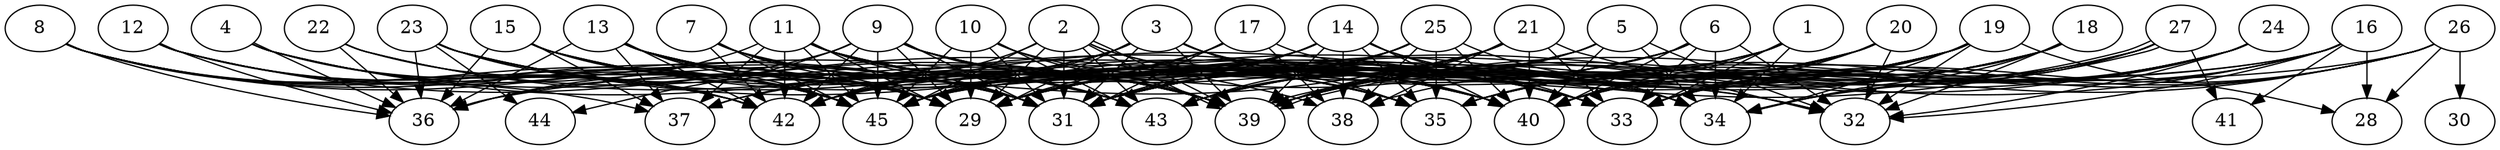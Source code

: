 // DAG automatically generated by daggen at Thu Oct  3 14:07:24 2019
// ./daggen --dot -n 45 --ccr 0.5 --fat 0.9 --regular 0.9 --density 0.9 --mindata 5242880 --maxdata 52428800 
digraph G {
  1 [size="32729088", alpha="0.01", expect_size="16364544"] 
  1 -> 29 [size ="16364544"]
  1 -> 31 [size ="16364544"]
  1 -> 33 [size ="16364544"]
  1 -> 34 [size ="16364544"]
  1 -> 39 [size ="16364544"]
  1 -> 40 [size ="16364544"]
  2 [size="75270144", alpha="0.02", expect_size="37635072"] 
  2 -> 29 [size ="37635072"]
  2 -> 31 [size ="37635072"]
  2 -> 33 [size ="37635072"]
  2 -> 39 [size ="37635072"]
  2 -> 39 [size ="37635072"]
  2 -> 40 [size ="37635072"]
  2 -> 42 [size ="37635072"]
  2 -> 43 [size ="37635072"]
  2 -> 45 [size ="37635072"]
  3 [size="68825088", alpha="0.15", expect_size="34412544"] 
  3 -> 29 [size ="34412544"]
  3 -> 31 [size ="34412544"]
  3 -> 32 [size ="34412544"]
  3 -> 33 [size ="34412544"]
  3 -> 35 [size ="34412544"]
  3 -> 37 [size ="34412544"]
  3 -> 39 [size ="34412544"]
  3 -> 40 [size ="34412544"]
  3 -> 42 [size ="34412544"]
  3 -> 45 [size ="34412544"]
  4 [size="39143424", alpha="0.19", expect_size="19571712"] 
  4 -> 31 [size ="19571712"]
  4 -> 36 [size ="19571712"]
  4 -> 39 [size ="19571712"]
  4 -> 40 [size ="19571712"]
  4 -> 42 [size ="19571712"]
  4 -> 45 [size ="19571712"]
  5 [size="78919680", alpha="0.15", expect_size="39459840"] 
  5 -> 32 [size ="39459840"]
  5 -> 34 [size ="39459840"]
  5 -> 37 [size ="39459840"]
  5 -> 39 [size ="39459840"]
  5 -> 40 [size ="39459840"]
  5 -> 45 [size ="39459840"]
  6 [size="24952832", alpha="0.15", expect_size="12476416"] 
  6 -> 29 [size ="12476416"]
  6 -> 31 [size ="12476416"]
  6 -> 32 [size ="12476416"]
  6 -> 33 [size ="12476416"]
  6 -> 34 [size ="12476416"]
  6 -> 39 [size ="12476416"]
  6 -> 40 [size ="12476416"]
  6 -> 43 [size ="12476416"]
  6 -> 45 [size ="12476416"]
  7 [size="24969216", alpha="0.15", expect_size="12484608"] 
  7 -> 29 [size ="12484608"]
  7 -> 31 [size ="12484608"]
  7 -> 40 [size ="12484608"]
  7 -> 42 [size ="12484608"]
  7 -> 43 [size ="12484608"]
  7 -> 45 [size ="12484608"]
  8 [size="11143168", alpha="0.06", expect_size="5571584"] 
  8 -> 29 [size ="5571584"]
  8 -> 31 [size ="5571584"]
  8 -> 36 [size ="5571584"]
  8 -> 37 [size ="5571584"]
  8 -> 42 [size ="5571584"]
  8 -> 43 [size ="5571584"]
  8 -> 45 [size ="5571584"]
  9 [size="30871552", alpha="0.12", expect_size="15435776"] 
  9 -> 29 [size ="15435776"]
  9 -> 31 [size ="15435776"]
  9 -> 33 [size ="15435776"]
  9 -> 34 [size ="15435776"]
  9 -> 35 [size ="15435776"]
  9 -> 36 [size ="15435776"]
  9 -> 39 [size ="15435776"]
  9 -> 40 [size ="15435776"]
  9 -> 42 [size ="15435776"]
  9 -> 44 [size ="15435776"]
  9 -> 45 [size ="15435776"]
  10 [size="53389312", alpha="0.12", expect_size="26694656"] 
  10 -> 29 [size ="26694656"]
  10 -> 31 [size ="26694656"]
  10 -> 35 [size ="26694656"]
  10 -> 39 [size ="26694656"]
  10 -> 43 [size ="26694656"]
  10 -> 45 [size ="26694656"]
  11 [size="73973760", alpha="0.18", expect_size="36986880"] 
  11 -> 29 [size ="36986880"]
  11 -> 31 [size ="36986880"]
  11 -> 33 [size ="36986880"]
  11 -> 35 [size ="36986880"]
  11 -> 36 [size ="36986880"]
  11 -> 37 [size ="36986880"]
  11 -> 39 [size ="36986880"]
  11 -> 40 [size ="36986880"]
  11 -> 42 [size ="36986880"]
  11 -> 43 [size ="36986880"]
  11 -> 45 [size ="36986880"]
  12 [size="77289472", alpha="0.10", expect_size="38644736"] 
  12 -> 29 [size ="38644736"]
  12 -> 31 [size ="38644736"]
  12 -> 36 [size ="38644736"]
  12 -> 38 [size ="38644736"]
  12 -> 42 [size ="38644736"]
  12 -> 45 [size ="38644736"]
  13 [size="84666368", alpha="0.20", expect_size="42333184"] 
  13 -> 29 [size ="42333184"]
  13 -> 31 [size ="42333184"]
  13 -> 33 [size ="42333184"]
  13 -> 35 [size ="42333184"]
  13 -> 36 [size ="42333184"]
  13 -> 37 [size ="42333184"]
  13 -> 39 [size ="42333184"]
  13 -> 40 [size ="42333184"]
  13 -> 42 [size ="42333184"]
  13 -> 45 [size ="42333184"]
  14 [size="61601792", alpha="0.03", expect_size="30800896"] 
  14 -> 29 [size ="30800896"]
  14 -> 31 [size ="30800896"]
  14 -> 33 [size ="30800896"]
  14 -> 34 [size ="30800896"]
  14 -> 35 [size ="30800896"]
  14 -> 38 [size ="30800896"]
  14 -> 39 [size ="30800896"]
  14 -> 40 [size ="30800896"]
  14 -> 42 [size ="30800896"]
  14 -> 45 [size ="30800896"]
  15 [size="55980032", alpha="0.16", expect_size="27990016"] 
  15 -> 29 [size ="27990016"]
  15 -> 31 [size ="27990016"]
  15 -> 33 [size ="27990016"]
  15 -> 35 [size ="27990016"]
  15 -> 36 [size ="27990016"]
  15 -> 37 [size ="27990016"]
  15 -> 39 [size ="27990016"]
  15 -> 45 [size ="27990016"]
  16 [size="33802240", alpha="0.16", expect_size="16901120"] 
  16 -> 28 [size ="16901120"]
  16 -> 31 [size ="16901120"]
  16 -> 32 [size ="16901120"]
  16 -> 33 [size ="16901120"]
  16 -> 35 [size ="16901120"]
  16 -> 41 [size ="16901120"]
  16 -> 42 [size ="16901120"]
  16 -> 45 [size ="16901120"]
  17 [size="11241472", alpha="0.07", expect_size="5620736"] 
  17 -> 29 [size ="5620736"]
  17 -> 31 [size ="5620736"]
  17 -> 32 [size ="5620736"]
  17 -> 38 [size ="5620736"]
  17 -> 45 [size ="5620736"]
  18 [size="79677440", alpha="0.01", expect_size="39838720"] 
  18 -> 29 [size ="39838720"]
  18 -> 31 [size ="39838720"]
  18 -> 32 [size ="39838720"]
  18 -> 33 [size ="39838720"]
  18 -> 34 [size ="39838720"]
  18 -> 40 [size ="39838720"]
  18 -> 43 [size ="39838720"]
  19 [size="11259904", alpha="0.16", expect_size="5629952"] 
  19 -> 28 [size ="5629952"]
  19 -> 29 [size ="5629952"]
  19 -> 31 [size ="5629952"]
  19 -> 32 [size ="5629952"]
  19 -> 33 [size ="5629952"]
  19 -> 34 [size ="5629952"]
  19 -> 38 [size ="5629952"]
  19 -> 40 [size ="5629952"]
  19 -> 43 [size ="5629952"]
  19 -> 45 [size ="5629952"]
  20 [size="65589248", alpha="0.17", expect_size="32794624"] 
  20 -> 29 [size ="32794624"]
  20 -> 31 [size ="32794624"]
  20 -> 32 [size ="32794624"]
  20 -> 33 [size ="32794624"]
  20 -> 35 [size ="32794624"]
  20 -> 39 [size ="32794624"]
  20 -> 40 [size ="32794624"]
  21 [size="26445824", alpha="0.02", expect_size="13222912"] 
  21 -> 32 [size ="13222912"]
  21 -> 33 [size ="13222912"]
  21 -> 36 [size ="13222912"]
  21 -> 38 [size ="13222912"]
  21 -> 39 [size ="13222912"]
  21 -> 40 [size ="13222912"]
  21 -> 43 [size ="13222912"]
  21 -> 45 [size ="13222912"]
  22 [size="16324608", alpha="0.02", expect_size="8162304"] 
  22 -> 35 [size ="8162304"]
  22 -> 36 [size ="8162304"]
  22 -> 39 [size ="8162304"]
  22 -> 45 [size ="8162304"]
  23 [size="63830016", alpha="0.13", expect_size="31915008"] 
  23 -> 34 [size ="31915008"]
  23 -> 36 [size ="31915008"]
  23 -> 39 [size ="31915008"]
  23 -> 40 [size ="31915008"]
  23 -> 42 [size ="31915008"]
  23 -> 44 [size ="31915008"]
  23 -> 45 [size ="31915008"]
  24 [size="62304256", alpha="0.11", expect_size="31152128"] 
  24 -> 31 [size ="31152128"]
  24 -> 32 [size ="31152128"]
  24 -> 34 [size ="31152128"]
  24 -> 35 [size ="31152128"]
  24 -> 39 [size ="31152128"]
  24 -> 40 [size ="31152128"]
  25 [size="75137024", alpha="0.03", expect_size="37568512"] 
  25 -> 29 [size ="37568512"]
  25 -> 31 [size ="37568512"]
  25 -> 34 [size ="37568512"]
  25 -> 35 [size ="37568512"]
  25 -> 38 [size ="37568512"]
  25 -> 40 [size ="37568512"]
  25 -> 43 [size ="37568512"]
  25 -> 45 [size ="37568512"]
  26 [size="54915072", alpha="0.18", expect_size="27457536"] 
  26 -> 28 [size ="27457536"]
  26 -> 30 [size ="27457536"]
  26 -> 33 [size ="27457536"]
  26 -> 35 [size ="27457536"]
  26 -> 39 [size ="27457536"]
  26 -> 40 [size ="27457536"]
  26 -> 45 [size ="27457536"]
  27 [size="37337088", alpha="0.17", expect_size="18668544"] 
  27 -> 33 [size ="18668544"]
  27 -> 34 [size ="18668544"]
  27 -> 35 [size ="18668544"]
  27 -> 39 [size ="18668544"]
  27 -> 39 [size ="18668544"]
  27 -> 40 [size ="18668544"]
  27 -> 41 [size ="18668544"]
  27 -> 42 [size ="18668544"]
  28 [size="70115328", alpha="0.15", expect_size="35057664"] 
  29 [size="73863168", alpha="0.18", expect_size="36931584"] 
  30 [size="55902208", alpha="0.10", expect_size="27951104"] 
  31 [size="41625600", alpha="0.15", expect_size="20812800"] 
  32 [size="53274624", alpha="0.14", expect_size="26637312"] 
  33 [size="61265920", alpha="0.10", expect_size="30632960"] 
  34 [size="29566976", alpha="0.16", expect_size="14783488"] 
  35 [size="81207296", alpha="0.11", expect_size="40603648"] 
  36 [size="95879168", alpha="0.12", expect_size="47939584"] 
  37 [size="88049664", alpha="0.13", expect_size="44024832"] 
  38 [size="72206336", alpha="0.08", expect_size="36103168"] 
  39 [size="49004544", alpha="0.04", expect_size="24502272"] 
  40 [size="38832128", alpha="0.11", expect_size="19416064"] 
  41 [size="84592640", alpha="0.02", expect_size="42296320"] 
  42 [size="61032448", alpha="0.14", expect_size="30516224"] 
  43 [size="34957312", alpha="0.17", expect_size="17478656"] 
  44 [size="80545792", alpha="0.11", expect_size="40272896"] 
  45 [size="60174336", alpha="0.19", expect_size="30087168"] 
}
